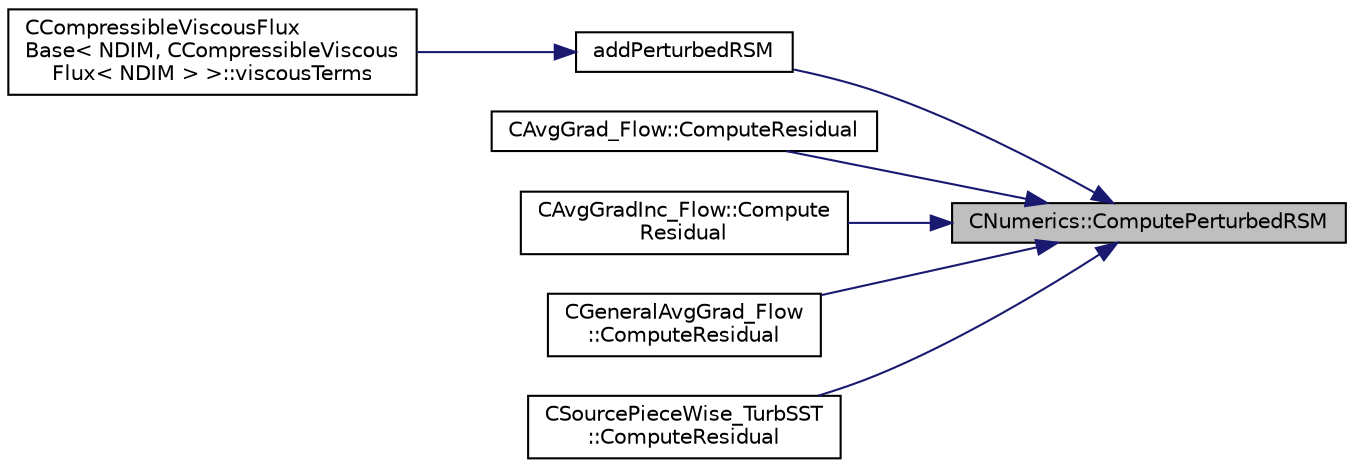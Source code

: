 digraph "CNumerics::ComputePerturbedRSM"
{
 // LATEX_PDF_SIZE
  edge [fontname="Helvetica",fontsize="10",labelfontname="Helvetica",labelfontsize="10"];
  node [fontname="Helvetica",fontsize="10",shape=record];
  rankdir="RL";
  Node1 [label="CNumerics::ComputePerturbedRSM",height=0.2,width=0.4,color="black", fillcolor="grey75", style="filled", fontcolor="black",tooltip="Perturb the Reynolds stress tensor based on parameters."];
  Node1 -> Node2 [dir="back",color="midnightblue",fontsize="10",style="solid",fontname="Helvetica"];
  Node2 [label="addPerturbedRSM",height=0.2,width=0.4,color="black", fillcolor="white", style="filled",URL="$diffusion_2common_8hpp.html#a280131aa990e531f4da1ffc2aa30c691",tooltip="Add perturbed stress tensor."];
  Node2 -> Node3 [dir="back",color="midnightblue",fontsize="10",style="solid",fontname="Helvetica"];
  Node3 [label="CCompressibleViscousFlux\lBase\< NDIM, CCompressibleViscous\lFlux\< NDIM \> \>::viscousTerms",height=0.2,width=0.4,color="black", fillcolor="white", style="filled",URL="$classCCompressibleViscousFluxBase.html#a2feac6faba6a30370c0632c74d6d4cf4",tooltip="Add viscous contributions to flux and jacobians."];
  Node1 -> Node4 [dir="back",color="midnightblue",fontsize="10",style="solid",fontname="Helvetica"];
  Node4 [label="CAvgGrad_Flow::ComputeResidual",height=0.2,width=0.4,color="black", fillcolor="white", style="filled",URL="$classCAvgGrad__Flow.html#a24116483420da4c85e134442cbce7590",tooltip="Compute the viscous flow residual using an average of gradients."];
  Node1 -> Node5 [dir="back",color="midnightblue",fontsize="10",style="solid",fontname="Helvetica"];
  Node5 [label="CAvgGradInc_Flow::Compute\lResidual",height=0.2,width=0.4,color="black", fillcolor="white", style="filled",URL="$classCAvgGradInc__Flow.html#a01d7de2a96934050c3cc1ccda489dd0c",tooltip="Compute the viscous flow residual using an average of gradients."];
  Node1 -> Node6 [dir="back",color="midnightblue",fontsize="10",style="solid",fontname="Helvetica"];
  Node6 [label="CGeneralAvgGrad_Flow\l::ComputeResidual",height=0.2,width=0.4,color="black", fillcolor="white", style="filled",URL="$classCGeneralAvgGrad__Flow.html#af77f9f862b6b097256d3521a829e97d9",tooltip="Compute the viscous flow residual using an average of gradients."];
  Node1 -> Node7 [dir="back",color="midnightblue",fontsize="10",style="solid",fontname="Helvetica"];
  Node7 [label="CSourcePieceWise_TurbSST\l::ComputeResidual",height=0.2,width=0.4,color="black", fillcolor="white", style="filled",URL="$classCSourcePieceWise__TurbSST.html#a6d1441810be5842a599a57908180032c",tooltip="Residual for source term integration."];
}
